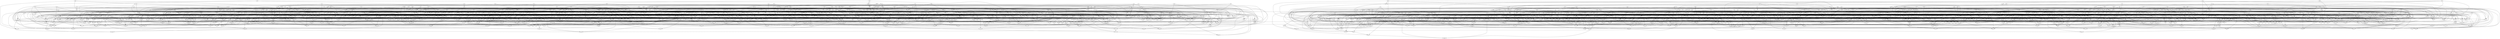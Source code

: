 digraph G {
  hss -> xnm
  bnj -> tbv,mnb
  fvh -> flx,nxs
  pxd -> krj,zjl
  bcq -> kln,scz
  lbz -> tnj,ghr,lpp,vqq
  mpp -> bgb,xbj,vcd,lmn
  krs -> pll
  ttj -> lld,bzq
  rxm -> bvt
  spk -> rlk
  snl -> bcm,psf,rtx,fkj
  kdm -> txr
  hjg -> pxc,tdz,lvp,vxs
  kml -> lrk
  fvk -> hkb,tbl,stv,lfr,fpn
  gvm -> mfq,vlz,ghs,ntq
  xcf -> qzt,ghp,psf
  mbl -> qsf,tvq
  sfv -> fxt,ssk
  nmv -> csv,dpx,bkx,xzl,jmm
  gfv -> vxr
  lkq -> qsq
  gln -> dtf,jbs
  bxq -> lvn
  zjz -> thh,rdp,zhc,fpd
  kbx -> rjx,jcv,vbg,qgv
  pxp -> kvk,ffz,gzm
  dqx -> rhr,xln,jxn
  qbl -> tbv
  jgz -> mbn,nrq,csq
  qbz -> vkc
  psz -> lzd,nzb
  qlm -> dvf
  rdp -> qzt
  vxd -> vdr,ghr,hcs,trh,tth,rsq
  dnh -> mjg,jfr,knm,fsb
  thn -> bgq,vnv,zlt
  gtx -> vnv
  lpl -> fvr,vbq
  lrk -> vcp
  rlm -> hxq,pbm
  lfl -> lvn,ttd
  hdc -> krk
  hgl -> vdj,blr,smk
  fdb -> pgr,jld,mcd,ffz
  kms -> sxs,zdc,pnh,pkn
  htn -> gkk,pdm,mqt
  szg -> xtz
  ztb -> tqj,djk,fdh,dhq
  kzb -> vnl,rjt,czm,gcm
  ddl -> rtn,hts,phr,pqb,zdv,tbq,jsj
  cdf -> vqm,lgk,dmj
  cvq -> pcv
  dhq -> tzx,kjt,thn
  bmc -> gpj
  mpr -> snr,mtm
  mpd -> pnj,ghb,rzq,lzs
  zxv -> qzm
  dnx -> dlq
  bdb -> zgr,tfj,rtn,zxj
  xqd -> lzd,djl,npz,dmr,njl,xxl
  stv -> bnj
  ktd -> bjg,mqz,lmf,xmg
  qks -> sbv,lvb,vkg,tvq
  hlx -> rvf,spk,rtk
  xkq -> cvq
  dnk -> zcn,vxc,xcl,htn
  zzq -> xxm
  dft -> pvr
  xvz -> ppt,lsg,sml,blr,sdt
  crq -> kkx,cgr,ntn,lft,rhr,krp
  hjq -> zxs,xtp
  drd -> vdh,kxb,kxz,hgj
  bfx -> nrk,prv
  xpb -> mds,gkk,xcl
  nrb -> nxj,xkk
  rzt -> qfl,xqc,zcn
  pdt -> zjl,rkz,sbh,nxm,vzj,vcp
  cxx -> mrh,rzq,mfd,vpr
  nqt -> vxc,sxs,lsk,jzh
  mzd -> jcm,rmx,jvd,kjr,bvg,jvl
  nsv -> nkx,cqk,jdf
  rkc -> bhr,gbr
  hkh -> gkt,thx,ttx,jgm
  mhf -> thd,mjs,nph,bzj
  nsl -> vhg
  drv -> lgv,cld,mhs,sjh,hlq
  qvv -> fkr,bzj,ttv,bjg,grn
  zgv -> xvm,fsp,slz,frt
  fsp -> lvp
  dxf -> vcv,rnt
  fsb -> lkx
  vmm -> znc,rqj,nhn,tbm,xzf,crv
  nxx -> gsm,xvj,dqx,lsj
  ktr -> nmz,jxx,kjt
  ckc -> bgq,lsk,cxh
  tqj -> ptl,grl
  kqr -> qgf,zbj
  tth -> gcm
  fll -> vtz
  ckl -> bpm,dps,dvn
  rrz -> fzk,mjf
  snm -> zqr,dgs,rrz
  vgm -> mrp
  xlb -> tqs,hbx,qxs
  xpg -> jzb,lmd,gfv,fvh
  gqz -> djp,tdl,nsj
  bcc -> nmk,hhz
  jxx -> hkb,dvn
  xch -> ckp,bhr,phf
  rjp -> zqq,rrz,ttx
  lbc -> jsr,cvd
  gbr -> bqq
  ccj -> mvc,sfm,rft,hzg,xtz,lpm
  ddd -> gqb
  svp -> qxj,xmg
  sbp -> fdv,ftk,cdj,npz
  rtx -> pgr,lpl,pfz,vkc,tbp
  tgc -> qsc,zsz
  xlk -> bzd
  zml -> xdk,dps,lpq
  hps -> lhb,fxs,jzm
  smn -> tnj,hgc,kln,qgv,vbq
  cls -> ssp,lpt,ftg,rxm
  dqg -> pnj,jsr,qlt,vzp
  zjv -> mvd,mjs,ksb
  pjq -> fvl,vfc
  mbn -> gjp
  mqz -> cbv
  fcf -> hsl
  ncj -> cxt,bcr,xcv,nvx
  bzt -> str,zhp,ftk,nzb
  qbn -> sfn,slz,fjl,czm
  bkm -> gtg
  sqx -> jqd,cdr,phk
  bhr -> xkk
  ktt -> pkp
  xmb -> sft,rbg,qqz,nzb,vbg
  ndv -> hdc,dgs
  ntv -> fsf,ffg,vdd,tqd
  rqm -> vms,sng
  sbx -> dfv
  prg -> qcp,hzs,fmg,qjr
  tcs -> lsk,snm,pll,zlj
  kbf -> rmg,krb,dks
  sbh -> xpk,bsx,mcq,sdj
  tcb -> hgs,nsx,fdv
  kfn -> jbs,lrr
  zmv -> qzm
  mfk -> cdh,dhq,lkq
  zdq -> qsc,rld,slz
  xfd -> dqt,hxp,cjq,rmx
  dql -> cmq
  gdv -> xxl
  tsn -> prv
  pvh -> jzk,hmj,vqm,rvx
  dmq -> hhz,rgl
  czm -> bxk
  zmn -> vtj
  pfz -> mrp,nrb,ffg
  kvr -> dcd,zvr,fcr,rhn,czd
  xxf -> gfv,phk,tjd,thb
  fbj -> psr,cqk,ncq
  fdz -> ncr,kcx,bgn
  rrk -> lpk
  fkk -> fdv,nvh,kzc
  bpp -> nzx,mhd,pvr,tfx
  kxz -> hkj,gsg,rbr
  fxt -> psr,dgs,fkp,bgq
  ltv -> pbl,zhl,zvr,xtp
  hkg -> jbc,lgt,hfq,krb
  jrc -> str,jjq,bvt
  mvd -> vdr,gdf
  skf -> bbc,xcl,jrs,ctr
  cvj -> bxm,qsf
  dtv -> jfr,vkc
  sgr -> xvj,nxl,phj
  nsh -> cbv,cxm,zsr
  dpx -> pqd,rbr
  snf -> zvc,qgv,gzq,rzn
  lfc -> gzs
  vqp -> zhc
  mhc -> hnc,czm
  djb -> mhh,gcs,mfx,zdg,pxp
  pbs -> tnc,brr,gbq
  gcd -> cdn
  cjq -> nhv,dgb,qvg
  pxc -> fhs,qgf,xdt
  nzt -> rqh
  mrz -> qpc
  nrk -> fpx,vmt
  fxs -> bzd,vnl,phx,knv
  tjq -> vgf,jbr
  jbx -> jjq,sml
  xlh -> vqp,kdj,psx,phx
  rft -> knv,fxj
  rqj -> mtm,qbz
  sbv -> bzd
  rzq -> ltv,dnx
  jlm -> vhg,zlg,ktd,zbd
  hzg -> dgb
  ljl -> lnr,fsl,nmm,xcg
  klc -> zdq,nsl
  kmh -> rtn,ncc,ntl,nsx
  phb -> vcs
  mvg -> xhx
  pbq -> jfp,kzl,tmh,jzb
  gql -> fgh,ctr,vtp,vmq
  sjh -> xbr,jbc,xnx
  vxc -> nkv,xtp,hzk,dpn
  pfs -> zcc
  cmh -> vtj,ndl,dnj,fkj
  ztt -> lgq,hgj
  tbz -> mcd,jht
  tvz -> tvv
  xsf -> lbb,bml,qlm
  vkg -> tbm,rbr,hjb
  pkp -> sdj
  ghr -> rhr,vst,zmn
  mgj -> hlm,tdl,qfl,zcn,ktr
  tdz -> pkp,kxn
  grl -> qsq,glk
  fjz -> nlt,kzl,zlt,cpn
  kpg -> sfn,fbd
  jdg -> ftk,vtc,pnc,vzb
  rzn -> vzr
  bvt -> hbm
  ljt -> kfs,vcs,xkd
  zjk -> qvs,txr,dxp
  snk -> glk,rzj,czd,xfm
  qmg -> dhz
  tqs -> sft
  kkp -> mkd,tzp,ltd,rqh,zbb,zjg
  sxk -> jnb,lfc,fzr
  plg -> xqc,lbb,hbz,sbx,mmr,nks,tlp
  qgs -> lmf,pzb,vbg,kml
  qfl -> hmx
  gdr -> psz,qgf,cdn
  ftg -> nhv,cxm
  dps -> bxq
  lfr -> xcv,ssn
  lqp -> ctt,lzm
  lgs -> rdp,dmr,hbm,zsr
  txf -> fvp,nph,crj,ntl
  qpx -> glg,qct,dzh,ttx
  bkb -> nph
  btl -> xjk,hpc,vbx,mfk,sjz
  rtk -> mbn
  bpb -> xhj,tgv,jmf,szg,bvz
  qjb -> tlp,bgr
  phr -> mtz,qsg,ztt
  qsf -> rnt
  bck -> lvp,hcs,vmx,jjq
  zrs -> fvc,lxq,bmc
  ddr -> pzx,hxn,gjp,vms
  dlq -> rtb
  txr -> tbl
  zhs -> sbc,lfc,zjk,ndk
  kfs -> qvs,xxd
  snq -> gbr,sdn
  dpn -> qcx,ctr
  tkq -> qpg,zqb,kln
  nvs -> jrs,hlx,lhs,knq,vmz
  jkl -> vxr,sdt,jzk,klr
  lrz -> pjl
  fsl -> fvp,rld,thd
  xms -> bdp,rmt
  klh -> szl,kbl,fpg,xbh
  mrn -> cfh,rmg,mtb
  pdj -> nnf,tmd,drr
  lfb -> pjp,btk
  nfr -> phj,szl,hnc
  fbn -> jgz,qlk,dhf,qlz,zzd,lbc
  lpt -> vfv,gcm,cbp
  jzm -> njl,zmp
  cfh -> flx,sbm
  hlq -> xgl,jqf,jmp,krs
  rdv -> xhd,ptl,lpq,ncj,dhx
  tlc -> jqp,nks,mdx,ngj,fzr,mfg
  rkk -> rtk,nfl,qkv,fgd,lrz
  njm -> hmx,jzk
  plx -> gpp,lzm,drd
  grv -> kkx,nbz,hnh,rdp
  pcz -> pfs,djl,jvc,tqs,xhg
  hrm -> dtg
  kzn -> hss,xpn,snx
  tjt -> mhq,ddn
  cmv -> djp,qbl
  ffl -> fxd,lrk
  gpj -> dmq,fgd
  prj -> nmt,tjt
  rfq -> xzf,xtq,svn,hbm,rtj
  fft -> nnf,zdc,pdj,ksv
  jkh -> mgh,mrh,rvt,fgh,rhq
  jqd -> gkt,zhl
  spr -> nsj,mbp
  txg -> xsz,szh,sps,ttv,tvf
  zmp -> zcc,vst
  mfp -> hnr,zlt
  dcn -> mpr,zbb,kvk
  vkx -> pxd,zpv,qsg,rtf,xds
  qnm -> tbz,lcj,sts,rjx,xzl
  nqn -> bvt,cdj
  krp -> cdn,bkx
  hxp -> pmm,xkh
  qsv -> xds
  sbf -> tjd,dmf,cms
  hvj -> rzl,gdm,bml,xlv
  grp -> xlk,drm,mfm,vhs
  znz -> dkc,nvf
  mjf -> hdz,tbv
  gkx -> kjr,phj,plp,rqj
  xxj -> rfc,xhd
  nzx -> fck,qsv,fxj,lkd
  gph -> cmv,lkq,xsr,ttn
  pbg -> rzj
  vkh -> ggb,lrr
  kxr -> kdj,npf,mtr,jvl,hgm
  klk -> scv,vtc,fnm,zxj,vmx
  qgx -> cdg,mxp,xhg,jrq
  kcv -> pmk,khg,fdc,smz
  hlh -> nxb,vnr,vzb,pjb
  kbt -> xrj,shs,vpf,brh,fzk
  lxt -> zpb,zkd,pvk
  vmx -> gcm,lkx
  cqh -> snj,jfp,xlv,gks
  jqk -> slz
  lpm -> qmg,hgm
  nqb -> vsb,bsp,dvf,jxm
  xhd -> ttd,smk
  sfn -> szr
  xkd -> ckd,vcj
  dmr -> tvv
  jfc -> ztx,jsh,rsh
  qhz -> vcs
  jfk -> tzp,gsg,fdv,grn
  dhh -> tpj
  vmq -> xsf,dvx,xhz,hdc
  mfd -> vpr,mkh
  cjr -> dcv,kmx,gkj,lvz
  klm -> pdt,zqb,tth,zbc
  lsv -> nvx,prt,hss
  lpq -> zxx
  csq -> qpc,krk
  jrs -> qfr
  jld -> hnb,rpc
  xgs -> dmf,rrp,bfj
  pns -> djp,zml,jkl,qrf
  xrz -> zpm,xcv,qph
  bml -> qtj
  jbt -> kxv,rth,mfl,xll
  dpf -> mtl,xxk,ktd,pbk,mxl
  xxl -> thd
  nvd -> pfv,mjs
  zzd -> zsj,zpm
  hnb -> rhr
  kbq -> nfv,ggd,vlc,xtp
  jvl -> mlq
  zrx -> hgm
  kmp -> qsg,npf,bkd,ttz
  gcf -> pgr,sbv,pjb,nzt
  qxj -> vzr
  zbd -> tfr
  zlx -> tfr,rtj,gsm,vzj,kjr
  cxm -> jbx
  pkn -> clv,lfl,pnj
  gkt -> rhq
  jtz -> pht,qjl,dkd
  qrc -> fzj
  knv -> cjj,tvq
  tfj -> snq,nxb,lng,ttb
  cxp -> fzm,lmm,tqh,fdz,ngj,thz
  lfn -> zlt,sqx,dfv
  pfv -> pgk,ksz
  zrv -> svn,nhv,xvj
  dfp -> tqh,gqz,ggb
  fvl -> prv,qln
  lzh -> grp,nmm,vhs,lxt,dtg
  jtr -> nrt,vkg,gxm
  krb -> mgh,bsp
  ptl -> rtb
  phx -> vst
  zqr -> qlz,skk,scg
  jgm -> pjg,fhl,bcr
  ndz -> xds,lrk,jrc
  mtk -> mds,pdr,vmz
  hgq -> sjb,fvc,fqd,nmk,ggg
  dkf -> cdb,prx,tjd
  brx -> nrq,lsl,fvh,krs
  qsd -> tfr,tcf
  pbk -> tqs,htx
  fsf -> vcp,crv,bkb,pdd,tbp,rpc
  hfr -> spg,xbr,tlp,fzk,dfv
  jrf -> gft,hmj,vqn
  vrg -> jpd,tdz
  drr -> vfg,pvf
  cvn -> str,zmv
  gzf -> zrx
  skr -> xdk,jrs,jqd,hgl
  cnz -> tdm,cdb,krk,nvg
  zmj -> ksv,rmd,pmk,pbl
  hcc -> bcr,bvh,klr,jxg
  jmp -> lfb,fzf
  bsd -> xrf,cvq,rzj,fmm
  dhg -> nkx,lzs,mqt,qrc
  zxs -> hnn,cmq
  fbt -> hnn,nrd
  mbp -> rzt,fmh,drr
  gxm -> ttb,tvz,bjg
  tdr -> nxl,vcv,jjq
  dcj -> pmk,btk
  ttv -> thq,sdn
  shg -> sdn,rzn,dkg,lpk
  rjd -> tgq,tpj,jqk,fsb
  ggc -> ljt,tqj,lgt,dpl
  khm -> cvx,dvj,jfc,qlm
  lkd -> qzv,xln
  vnr -> snr,dft,ccg,pjb
  ggg -> mpx,nnz
  fdv -> vsg
  dbn -> gft,zrs,glg,pfm,xms
  mtm -> vcp
  hxd -> lgj,jnb,xss
  sgq -> rbg,zsr,ftk
  nkx -> fzj
  hpc -> qrd,gkk
  gmg -> pll,xnm,prx
  bmz -> dzh,xss,kfs
  lrq -> qmg,bcq,crf,dpg
  cmj -> phb,qln,nrd,blr,pcv
  nhr -> jfg,kcx,xbr
  plb -> rvf,mdx,zkz,ddj,mkx
  gvd -> vsm
  fpd -> klf
  zsz -> jcb
  spg -> xll
  dqm -> jbr,mrz
  mpn -> zrx,gtg,phj
  gmp -> qbz
  lcj -> rkz,ktt,sdj
  vmg -> nbm,dks,mts
  qlt -> mrz,tqh,thb
  vxm -> rkz,rsq,tgq,xlh,xhj
  jrq -> cxd
  jbr -> ngj
  ljj -> qhj,gxs,jqd,cmb
  qfr -> tsx
  dvm -> htk,qtj,dbq
  hjt -> bkm,qzm
  ftr -> vng,sgq,zlx,cgr
  vbs -> qfr,dps,dmj
  szl -> rfz
  vqj -> lhj,szh,jxg,bmz
  mcq -> mrp,hts
  nxb -> bmd,fpz
  vpv -> lxv,mhc,pxp,btj
  ktv -> ppb,sxk,ttj,lvz,vbx
  ghp -> dhh
  znc -> hgc,tfx,kml
  cpj -> ttz,cgr,rld
  gzp -> jqp,nmk,pbl
  qkp -> zpm
  vkf -> hjb,vcd,jcb,bgb
  xsr -> dcd
  mpv -> gvf,pbs,vsg
  hmj -> nvx,xzn
  bds -> rqv,zcc,xdt
  mxf -> vxr,fhl,sph,xgs
  hzf -> tlp,stv
  snx -> sng
  pnh -> tbl,ndk,pbg
  cnr -> znz,jvc,rft,scz,pmm,sts
  rgb -> lqp,tnc,rpc,hnh,bcm
  tnc -> zcc,zrx
  kcx -> sbm,dlq,rrp
  ntl -> nxj,lgq
  tdm -> bzq,hzf,ddm,qzh
  tqd -> qpg,sft
  cmb -> xrh,lfl,hlg,bgf
  pdd -> slv,cxd
  mrt -> bsx,zzq,lzm
  xrg -> nxj,qnq
  hlc -> fxh,xll,bsp,gkt,qcx
  csv -> xpq,vqp,gmp,nhn
  mnb -> fzf
  rvz -> kfj,cms,bjx,nkx
  pks -> zsr,pgr,nvh,qsv
  pcv -> gzs
  tbx -> npz,cvj,mrt,ksb,qsd,dqx
  gdm -> dnm,rvf
  vmz -> rdz
  gcs -> fpz,jgp,hgj
  nxt -> rlk,ndk,qbl,dhf
  xxd -> xpn
  vbr -> nqh,rmg,dbq
  kst -> hbx,xqx,vcd
  jnk -> czk,mrh,fll,rtb,mdx,mtb
  jhf -> vzr
  nns -> zhl,hqg
  sln -> qjs,mhz,dqm,lxq,rtb
  ckh -> prx,hpt,fpn
  gmh -> mvd,dkc,ltd,rhj,fvr,qfm
  xzh -> bdp,jng,nnz,rhn,vlc
  rsq -> ttb,cjk
  cjk -> hts,pvr
  zjh -> dpl
  qxs -> slz,tfx,xts
  vvj -> sds,bmh,ggg,mpx
  pdc -> kjr,qqz,fvr,gdf
  fmg -> jnh,tjt,sbc
  dvf -> pll
  bsk -> lvt,sbx,lrt,hlg
  drm -> ccj,gbq
  lgj -> nvg,rth,gkk,ndk
  xhg -> mhc,gzq
  knq -> zzd
  rzx -> pbl,sml
  mfb -> xvj,sps,kdj,srg
  zfm -> vgf,xnm,fmh
  tsx -> bgn,jxg
  kcl -> smk,nkx
  qlk -> qtj,qss,qhz
  trt -> tvv,fpd,hlh,pqb
  dqh -> cxr,dpx,nvn,klz
  bcl -> vpz,xrj,spg,ssn
  qrh -> nxm,ghp,nsx
  snv -> lgq,thq,tvz
  kjc -> gzf,dxf,zmv,gbq
  tgf -> pdm,bcr,zlj,tsf
  srg -> rqv,phj
  lvb -> hjb,fbd
  pjn -> xxj,qnx,stv,gpj,vsm
  vmt -> fzr,xsr
  fnb -> phk,xhm,mhz,bcc
  rmx -> qnq,ccg
  ksv -> dkf
  thd -> jrq
  fvd -> cbp,htx,dqf,ddl
  pzb -> phx,mcq
  ddn -> xhz,vtn
  jks -> bxq,ddm,lvq,kdm,fvc,rgl
  xpq -> ktd,mbl,pbk
  vzq -> znc,vrg,slv
  csh -> tbs,klf,pkp
  ssk -> kzn,xss
  gft -> ddj,jfg
  hpt -> qnv,qph
  rmd -> bgr,lld,hnk,zdd
  ppc -> cxr,tzp,rkc
  skh -> nnn,zjv,dcn,drk,ktt,flc,mjs
  mhq -> flx
  mgh -> fzj
  nsj -> nmz
  sph -> zfm,rhq,phq
  qqz -> cvj,snv,hrm,hps
  mhk -> bkx,zpv,rgc
  hcd -> zzq,jcb
  xmg -> kxn
  mdx -> gjp
  gzq -> vxs,cjg
  gvf -> psx,ppc,szg,cdn
  dpg -> crv,lmn
  nfl -> hlm,xll
  dnp -> dmj,sjb,mkx
  xhq -> fkj,dft,pdx,zkd
  cxt -> dvf,ckd
  sxf -> nbm,xfm
  sgt -> mts,mqt,cmq,rkl
  gqb -> qpg,tbm
  szr -> xhf,rfz
  dqz -> lsv,xzn,vmt,gmg
  pvf -> dtf,qvs,nsj
  prl -> qck,fgd,mds
  kzc -> pkp,cbv
  mzc -> tpj,fpd,lpt
  mvm -> hhz,qss
  rjt -> mkd,hzg,rrk
  dzg -> gzs,zkz,fhv
  jzn -> fjf
  bfj -> cmq,lsg,gvd
  fkp -> phb,qkp
  htl -> slv
  jkg -> kvk,lkx,ntq,lnr
  xrh -> bmc
  klf -> lzd,hgm
  zdc -> lkk,dpl,mnc
  glj -> tsx,sbm
  rtj -> tth,prd
  sts -> ftg
  gxs -> fhl,zzd,zdd
  qdd -> phb
  zzt -> lpm,ghs,dgb,phj
  fkj -> lzf
  fvp -> vzb,qld,ngh
  xgl -> sds
  xlv -> xrj,fpx
  cdh -> mnh,hpz,kdn,zjh
  stn -> qhz,dvx,ttx,xgl,xkq
  rlk -> glk
  dzx -> mhs,cqk,ssn,dgs
  nhn -> fpz,nfd
  jcm -> cdz,plp,trh,dqf
  ttx -> dpn,gvd
  xtr -> pnc,tmg,vzn,mtt
  fdh -> qct,vqn,mvg
  fxd -> dhh
  cgq -> qct,mqt,zpm
  dcv -> bgf,rtb
  thb -> dql
  xhj -> fxj,kqr
  zms -> dqt,rgc,hgc,vrg,mxt,zgz
  mrr -> sqx,qkp,fjf
  vsb -> lvt,kjt,mpx
  nfv -> xpb,ttd,dcv
  mhs -> hlm,qfq
  sdh -> tvz,fkk,xqx,zpb,vcv,rld
  zql -> hcd,lrv,pvr,mhc
  rcr -> ssn,dxp,nnf
  lhs -> jsh
  bvz -> nrt
  zkv -> jbc,qjb,cvx,lvn,xkq
  jpd -> zbj
  tbs -> jgp,mdf,htl,lzf
  zqj -> fdb,zbd,ppc,tqd,lnr
  ktc -> sdt,lld
  dhz -> lgq,hnc
  hdd -> jxg
  mtt -> tpj,ttz,nvn
  llf -> xrg,fnx
  kzv -> gkk
  psx -> sfm,krj,ksz
  mtz -> xcg
  slz -> qld
  hbz -> cvd,cms,dks,mnb
  ksb -> str,ddd
  bxm -> mpr,nbc,mcd,ndb
  ngl -> cdn,ndb,vsg
  lnr -> slv
  nxs -> hnn,tmh
  sbt -> qck,vmz,phb,lkk
  nlt -> ggd,prx,mfg
  kdp -> skk
  nkv -> tmd
  lzx -> mfp,xfm
  sbc -> pnj,hlm
  lft -> xln,jht,rbk
  pqb -> xtz,scv
  xsz -> kzb,jcb,vkz
  nnz -> zvr,glj
  qfm -> rxm,zmv
  pmm -> jrq
  qhv -> hrm,bbv,llf
  tnk -> scg,jqq,zml,tkj
  mfg -> zxx
  dnn -> kqh,zpv,gpp,tbq,cbp
  dqt -> cxr,ngl
  fkh -> vsb,xhx,mrr,ssk,xhm
  nsx -> vbg
  zjn -> dfv,rhn,qfr
  xrf -> nns,nxs,clv
  nvf -> qnq
  gvc -> nvf,fpp,zkd,qsv
  nrr -> jmz,tkq,zxj,lrg,ssv
  cxr -> rbg
  trv -> kbl,bvz
  kzl -> pjq,ncr
  ngf -> lrt,rqq,mrz,bff
  cqv -> thz,lzx,cvx
  rkz -> dft
  tgm -> fgh
  zgz -> mqz,vcd,vqp,bqq
  qbd -> ndm,sgr,lzf,tkq
  bzj -> vdh,qsv,ghz,bbv
  bjx -> fzm,dmq,zjh
  ppb -> dvj,rqq,fpn,fqd
  rkl -> lgk,dfv
  nvg -> qdd
  gsm -> mtz
  flc -> xds,zhp,qhf
  pjg -> kdm,dvj,rqm,fbt
  jfb -> kqr,xvm
  krj -> rrk,rbr,zmn
  zsr -> zjl
  jnb -> hpd
  fjq -> hmq,hzf,xpn
  zlg -> rzn,bsx
  rtn -> qjl
  knm -> bjg,bkm
  crf -> knm,zpb,bkb
  jqj -> zhp,vfv,xpk,lng
  ndx -> ztt,jtz,mzc,jtr,mdh
  mbv -> dkd,hjt,dnj,brr,hcd
  pxm -> ggb,mkx,bmz,prv
  vpt -> mjd,cbp,cpj,bgb,gsm
  fqd -> qrc
  vfg -> jnb,dmq
  crj -> jxv,ffg,rbk
  bgf -> sds
  fbd -> pkp
  sgp -> jqk,mtm,lvp,rnv
  vsp -> ctt,gzm,xnl,zbb
  tjd -> rhq
  qqv -> rnx,fzf,qfq,rcr
  fcr -> vtz
  sjd -> mfb,ttb,pgr
  cqk -> njm,zzd
  bgb -> pdd
  vlc -> gln
  ndm -> fbd,mfm,klz
  jgp -> bgb,gdf,hjb
  xhf -> qnq
  qpc -> phk
  pht -> pmm,ntr,drd,tbq,gqb
  kfj -> qpc
  nnn -> nxm,qsc,zbd
  fpg -> ktz,gzf,pmm
  gkq -> spk,bfx,plf
  lhj -> qlz,lbc,xpn
  kdl -> dgb,rnt
  vgc -> bxk,sjd,hgm,vzq
  qll -> bcq,fck,cdj
  vpf -> ktc,tdq,sxs
  jlr -> gkh,knk,hnn,cdh
  sls -> kjr,hjb
  fxj -> vxs,nxl
  trs -> cgf,jbt,vgn,dvx
  ncc -> mbl,hnb
  dtc -> scv,vmx,ktz,lrg
  ndb -> qxj
  zdv -> bvt
  gbs -> xxj,rcf,lpq,prj
  zlj -> zpm
  jzf -> nzt,lvp,cdn,xds
  rzd -> ftk,fsp,sgp,dqf,qfm
  bbc -> hhz,knq,kxv
  pjp -> jqp
  vdr -> zqb,rnt,xtz
  ssv -> bhr,hkj
  lsf -> mhq,mnc
  xnx -> ddj,ttn,xcj
  qrd -> sds,mqj,vqh
  thx -> ghf,fbj,hxd,rmt,tsf,vmg
  mdf -> qld,mck
  fpl -> rgl,krb,xgl
  vfc -> fjf,rhn,skk
  lrg -> vcv
  mhz -> htk,jzn,qtj
  nbg -> jhf,bvg,kdl,ngl,jqk
  ckd -> mvg,vxr
  qhf -> ndb,bds,vlh
  jfg -> bff
  gkj -> bcr,qfq,zhl
  qjl -> hts
  dfd -> dtf,rzj
  rhl -> kvk,zgv,mqz,tmg,hgs
  skx -> rxb,lxq,bdp,pbl,ncq,hkb
  fpx -> dvn,qfq
  kcz -> nxx,nvf,nvh,lsj
  bnp -> xhf,tpj,fhs
  tvp -> gdr,klc,mtm,hnb,vhg,rnv
  zhc -> nld,xkh
  mxm -> kqh,kzc,gmp,njl
  rcf -> btk,mfl
  nbc -> hnh
  xgb -> dvm,ckh,mnb,pvf
  kkk -> nqn,hbx,nld,djv
  zlf -> qpg,mtr,pfs,thh
  ztx -> qdd,rlk
  zjl -> qxj
  xjk -> fzk,lgk
  ckp -> vnr,gsg,tgq
  mcp -> cdr,ngj,ndv
  jxm -> bcr,sbx
  qrk -> nqn,zhb,knl,kbl
  lvq -> rzx,ghf,nrk
  dxl -> slh,vxd,ktd,dkc,jfb
  bkd -> ghp,brr
  qnv -> hxq
  plf -> dfp,txr,rsh
  zdf -> rjr,dlq,sng,lmd,jmp,rsh
  mjs -> pjb,jbx
  xhz -> qfl
  ndl -> ccj,rxm,vzj
  nmm -> jzm,hnp,ntp
  hxj -> cmq,lsk
  drk -> nrm,bbv
  mtr -> svn
  jsq -> vcq,tbv,xxd,xhx
  dhx -> bmc,hxq,jzk
  mdh -> vgm,rrk
  plp -> ffg
  mjg -> hnh,svn
  sbm -> ctr
  tkg -> dnm,lrz,dbq
  glg -> snj,kxv
  qss -> pnj,jqp
  qlz -> qhz,bgq
  nbr -> cjg,kll,tvz,lvb,fcf
  mhd -> qll,fdb,mpn
  tdq -> mqt,pbg
  fqp -> rtf,nld,pvk
  ndk -> lgk
  vdj -> mhq,fjf,kfn
  xkk -> brr,zpv
  mxt -> rfz
  lmd -> dfv
  psb -> kxb,gdv,zdq,lzm
  gkl -> xch,fsp,tcf,xdt,zdv,ntp,zpb
  jdf -> ndv,zjh,hxq,kbf
  qpj -> rfz
  kmx -> fbt,lgv,gdm,lxq
  vzp -> nhr,vxr,dlq
  frn -> cks,hpd,rsh,mmr
  jzh -> kfs,sxf,jqq,cqj
  hsl -> nld,rgc,xkh,gdv
  gzm -> szr,hnc
  sgz -> jrs,fgd,qfq,sjb,vgf
  scz -> vhg,prd
  hqg -> lvn
  bhq -> hfq,jqs
  sfm -> vxs
  pdr -> zmj,gpj,tmh
  cxh -> ddm
  rqq -> xcv,gfv
  jqr -> vcj,pvf,gdm,bcc
  kxt -> dql,vkh,dvm,rtk
  xlx -> fvl,lnn,qlk,lrr,rqm
  nqh -> hxj,grl,qfr
  fhq -> rjp,bgq,qcx,ckc,cdf
  tgv -> zmv,bqq
  cpn -> zqq,hqg,prl,vnv
  hcs -> mpv,qhv
  dvx -> nvx
  qph -> fmh,zlt,rrp
  xxm -> gmp,jsj
  jvd -> nxx,ttb
  fsd -> kdp,bnj,glj
  dhf -> tbv,mrz,sml,clv
  qjr -> vqm,xsr,zxx,sbm
  brh -> tgm,thz
  hhk -> sls,thq,vkc,hlj
  cjp -> jxm,lfn,dcj,mrz,lmd
  pbm -> lsg,ppt
  gkh -> mnc,htn,ppt,fzr
  vvn -> lkx,fnx
  sqp -> bnj,glk,qdd,bdp
  clj -> xrh,nxs,mvm,fpn
  crn -> ttn,mpx,sqp,hqg
  qjs -> dvn,nrq,czk
  mrj -> cvd,hpc,tzx,jkh
  btk -> hpd
  gcg -> zjn,hzs,qnv,hpt
  llk -> hmq,zcn,csq,dvm
  vfv -> hkj
  bvh -> zlj,sbt,kdm
  qzm -> sdj
  xct -> rzj,lld,vbx,jsh
  rmt -> zxs,bgn
  jnh -> bgn
  btr -> ntl,xxm,kbl,ctt,zbb
  jrm -> dvn,ttd,jsm,fmm
  dbz -> zhf,tdq,lnp,xcj
  hdl -> jmm,sgr,mcd,dpg
  bvb -> fzj,hmx,pbg,mtb
  rvx -> ttj,gkq,dfd
  hbm -> zqb
  jqc -> gph,lnp,xhx,dcj,vcs
  vrn -> vdh,vfv,tbz,kkx,nfr
  lmf -> fxd,mtz
  ssp -> drk,szg,fvr
  mts -> vgf,bff
  lmm -> hjq,pjl,krk
  ddt -> tdr,jfr,ghz,zdv,mhd
  cdz -> nsh,bkm,vlz
  rbk -> qsf
  xzq -> tbv,qlm,dnx,czd,ktr
  bqq -> tcf
  ktz -> cdg,xmg
  tbp -> xzf,str
  rfc -> dzg,mkh,dvm
  cvx -> bzq
  zcn -> tbl,tgm
  tvm -> sqp,fmh,xrz,vdj
  ntn -> jpd,nkf,xpk,gtg,jmz
  xgx -> rzl,tkg,nkt,spk,spr
  lpk -> cxd,mxt
  ghs -> ntq,ghp
  mxp -> nzb,zxv,htl
  nvm -> qck,rrp,jzb
  nmk -> ptl
  ntq -> cdg,vhs
  cjj -> ccg,hkj
  shs -> mvm,ckl,vkh
  zvc -> ctt,rbr,jxv
  zhf -> gvd,lbn,mrh
  pvk -> slh,plx
  lzs -> lrt,pmk
  jcb -> xxl
  zjm -> bsd,vnf,lbn,gks,ksv,vcj
  lsj -> vst
  lzf -> ntp
  pfh -> kzv,lrz,pzl,nrq,ghf
  cmq -> zsj,fcr
  qnx -> hdc,ktc,vgn,dnx
  mtl -> vhg,mfm,zck,lnr
  rxf -> kcl,cgf,zlt,hmx,hbz
  scv -> hgs,cjg,jfb,qgf
  pqc -> mqt,phk,vcs
  knk -> hdc,qvs,flx,sjz
  pzl -> nvm,fvl,lvt
  bgr -> scg
  zpz -> hvq,sft,zrv,fnx
  zgr -> xlk,lpm,qsv
  skv -> pqc,rdz,jsm,ksj
  fmm -> xss
  nrq -> dtf,rvt
  hzk -> ckd,hfq,rzx,ggd,lvz
  zff -> thb,hlc,lld,cqv
  tbc -> rlm,lfr,xhx
  dtg -> xcg
  tvf -> flc,tbm,cgr
  prt -> kdp,dvn
  psr -> jxx,dmj
  bpd -> kzv,ztx
  kll -> vbq,gdf
  rqh -> bmd
  tbq -> cjj
  zhb -> gcd,vxr,vzj
  lnn -> mkx,vmz,sxf
  bbq -> nrm,xnl,tvv,vxs
  rjr -> gzp,dks,ksv
  ncr -> qrc
  mfq -> svp,thd,pfs
  phq -> lrt,xzh,pnb
  lxv -> gbr,sfm,lpp
  vcx -> hdd,xpn,lkq,dhf
  smj -> lkx,szl,htl,dhz
  jxn -> nxj,kxn
  mhx -> tsn,ktn,nrd,mfg
  tsf -> vtn,qrc
  jrz -> nfd,znz,rnv,fxd
  xbj -> xnl,tfx
  kxb -> lkx
  nbz -> bmd,nrb,cdg
  bhd -> xzf,xtz,nsl,hnc
  vgn -> gdm,qjb
  cdj -> vnl,hnp
  nxl -> zxj
  nrd -> mkh
  nvh -> gdv,fnx
  pfm -> zxx,pjp,czd
  nks -> pjp,ddn
  pnb -> kfn,gqm
  vpz -> gtx,nkv,dqm
  ncq -> jfg,nmk
  jfp -> lpq,bzq
  jxv -> bnp,mlq
  htf -> ntr,hxp,tgc,npz
  pqd -> nsl
  bzd -> rnt
  blj -> trv,mcd,jvd,sts,ndm,kxn
  lkk -> kdp,lpq,phk
  rmg -> qss,gzs
  thz -> pnj
  ktn -> vlc,tmd,vtz,xhz
  kzr -> xfm,rcr,lgk,gqz
  qzh -> rxb
  jjn -> dzh,zlj,vfg,fdc
  vlh -> crv,nrt,pgk
  sjb -> sxf
  hnp -> gbq
  kmq -> fgh,nmz,qln,fbn
  czk -> dhf
  nmt -> czk
  zdp -> qnx,fhq,krk,dvx
  nvn -> rbk,vtc
  jmv -> qgv,sps,fcf,zck
  mdl -> ghz,kll,mpn,phr
  mvc -> qsc,tfx,ksz
  rxb -> lfc,mgh
  jmf -> mbl,tpj,psz
  lrv -> bbv,lqp,qpj
  jzk -> dmq
  smz -> nbm,qnv,fll
  dgs -> tsn
  mfl -> hpd,cqj,lfb,tmd
  vpn -> hjt,vzb,ffg
  klr -> gtx,cms
  xqx -> vbq,rkc
  kqh -> bcm,lrg
  htx -> rbg,fsb
  zbj -> qld
  vzn -> xpk,mrp,trh
  qhj -> vsm,rmt
  xbh -> lgq,gdf
  qgf -> lhb
  vbx -> fzm
  fsk -> bpd,jnh,lkq,ghf
  dzh -> qkp,mfd
  jcv -> xkk,rfz,bbv
  vqn -> vpr,ppt,lkq
  hnr -> kfn,hjq,pjl
  hgj -> fhs,mxt,dtv
  lng -> gcd,phr,hgm
  vqq -> zdq,bvg,tmg
  jjk -> svp,pqd,kjr,ljl
  frt -> zhc,kxb
  hbk -> hlx,qzh,lrr
  gpp -> mhc,zdv,qbz
  qcx -> bzq
  dgn -> jzn,djp,lvt,cxh
  hvq -> sps,rzn
  fpr -> gln,bhq,sjz,xrh,gfv,mtb
  xkh -> xln,bkb
  rth -> cdr,rvt
  mjd -> bzd,ntq,fqp
  ddj -> xzn
  hxr -> djk,cxh,ghb,cdr
  vtp -> hkb,rvf,hhz
  tfr -> qvg,prd
  qmm -> mrn,brh,jqq,mcp,cvd
  ftk -> ttz,hrm
  fjl -> cvn,nld,thq
  xzl -> fck,rqv,klc
  rdz -> rtb,dxp
  qzv -> zsz,tvq,xvj
  mmr -> dmf,mrh
  tqf -> pcv,qsq,mjf,kfj,khg
  tkj -> vsb,jbr,dvx
  ltd -> slh,tcf
  cgx -> mtb,tdl,xnx,nkv
  dvd -> smk,sfv,fgd
  thh -> drd,nbr
  mfm -> njl
  xvx -> zbc,ndz,nhv,mtr
  lvz -> xdk
  tnh -> rjp,cdb,vnv,ckd,mfl
  rjx -> mtr,gzf,klz
  dbf -> sdt,lsf,mhq,sbf
  vtz -> tqh
  xdk -> jbs
  cld -> sxf,lgv,vsm,jbr
  fdc -> snx,tsf
  bpm -> qkv,dvj,ghb
  qck -> xss
  cdg -> gqb
  kfm -> qsc,qxs,sls,dmr
  lgt -> knq,fbt,jqd
  ggb -> jzb
  djv -> nvd,qpj,hnp,sft
  xmh -> gcd,hck,dtg,zlg
  vng -> tbm,nfd,knv
  lmn -> pvr
  xcl -> jfg,tjq
  hlg -> pnb,vkh
  vpr -> xzn
  lpp -> xcg,kxb
  dbq -> fgh
  jsr -> cmq,nnf,bgf,rvt,htk
  btj -> pqd,vpn,tth
  rbd -> gqz,dmf,qbl,cpn
  tdl -> prt
  vcj -> dpl
  hxn -> lzx,lrt,mvg,zsj,fjq
  mfx -> qnq,lhb,qpj
  pgk -> zkd
  nkt -> qbl,lld,fdz
  tbt -> pzb,nqn,nzt,vgm,kkx
  lbn -> nmt,lsf
  zjg -> zbb,htf,ckp
  ksz -> sdn
  jsh -> vtz
  ngh -> nrm,ntp,vlh,ccg
  nfd -> jht
  mck -> nrm,cxm,srg
  hlj -> vsg,nrm,prd
  mqg -> vtj,zbc,klz,qvg
  xcj -> hxj,qkv,rkl,rlm
  xtq -> tgq,mvc,bvg
  jqq -> hdd
  cms -> vms,mbn
  mhh -> vtc,vzr,rpc
  xts -> jxn,cjk,jht,tmg
  jlq -> xbh,fpz,rgc,kpg,dxf
  hpz -> hnn,fmm,qct
  jkv -> mnh,bfx,jrf,djp
  rql -> vbs,fxh,xkd,nns,lsg
  zqq -> jbc,pnj
  cdb -> rgl
  zkz -> jxg,hkb,fzf
  clv -> vnv
  bmh -> mkh,cms
  jqs -> tsn,vqh,ddn
  nqr -> bsp,cxt,txr,spr,vtn
  vjq -> slh,pfv,zhp,rlz
  cgf -> khg,zvr,jng
  vdd -> fck
  lxq -> vqh
  jvc -> qpg,jbx,jmz,xrg
  pzx -> pjq,dql,jbr
  jmz -> tbq
  dvj -> vsm,lhs
  szh -> vdh,hts,mdh
  cqj -> ddm,prt
  djl -> sdn,bkx
  vhs -> qzm
  sbs -> xtq,xbj,lkd
  jqf -> kxv,krs,prj
  qgv -> mjg,zmn,tbp
  pdm -> fmm,mds
  prv -> scg
  vbm -> zsr,ntl,xds,qsv
  lbb -> dvf,gks
  gtg -> gsg
  bgg -> hzg,dqf,xnl,tdr
  bbz -> hnh,ssv,jpd,mtm
  xvm -> nsx
  tzp -> cbv
  zkl -> ndk,xxd,qrf,vtn
  dqf -> jsj,bvz
  ffz -> trv,dpx
  phf -> ffl,vvn,jpd
  zhh -> bhq,skk,jnh,mnh
  qrf -> hss,tgm
  vbq -> vtj
  kkt -> grn,xlk,ktt,fpd,qvg
  gmf -> fnx,tmg,dkc,nvd
  xmt -> mdf,txg,llf,vvn
  pqh -> zcn,fhv,hcc,sfv
  psf -> xdt,rnv
  fcm -> mhk,hck,mlq,mxp,sfn
  bpr -> ghz,bsx,tzp,knv
  hmq -> fzm,jzk
  fff -> gzq,trh,xcf,pxd,grn
  snj -> qrf,xkq
  mnc -> dnm
  hzs -> nmz,qln
  msr -> tlc,bmh,nhr,rcf,khg
  nxm -> lmn
  cjg -> vcp
  ctt -> rqv
  bcm -> btj,lhb
  jmm -> dxf,fcf
  bff -> sml
  dxp -> cks
  tzx -> njm,spg
  dhv -> fbt,xjk,cks
  ntr -> lsj,nbc,zsz
  bdp -> cfh,scg
  vlz -> rbg
  tnj -> tgv,qsg,dkd,xlb,ddd,zkd,kpg
  zlc -> mfp,lsl,dnp,bml
  knl -> kst,zbj,vkz
  fkr -> szr,tbs,sbs
  ncd -> mtk,nfl,vbr,pdr
  vdp -> jxv,zxv,xcg,mhc
  jmj -> xnm,nmt,hlx,dvd
  vtn -> kfj
  gqm -> zdd,jrs,qkp
  zdg -> nbc,vlz
  mxl -> psb,snr,qsd
  sps -> qbz
  dkg -> mrp,nvf,xhf,bkd
  mqj -> mnb,sng,ncr
  pdx -> vgm,lpl,jfr
  xqc -> zdd
  klg -> nmz,hpt,pbm,phq,qzh,dfd
  rnx -> blr,sjz,prx
  ghb -> pqc
  rzl -> gmg,dhv
  rrg -> zdg,jhf,jsj,bsx
  rhj -> bmd,szr,kln
  czd -> snx
  jng -> gpj,jqp
  snc -> mcp,fsd,hnk,mnc
  rtf -> mlq,ffl
  vbb -> bpd,kcl,hbk,zfm
  hnk -> kfs,qpc
  vqh -> xzn
  pnc -> vnl,krp,thq
  cxd -> nph
  xxk -> tcb,bxk,sdj
  vhl -> lgv,fkp,nrk,nsv,cjr
  hgc -> psz,ztt
  zck -> nrt,plp
  xhm -> fvc,qsq
  fpp -> prd,jhf,hbx
  fhv -> bxq,tmh
  dnj -> zzq,qjl,mck,kpg
  qzt -> sbv,zbc,snr,rtn
  hlm -> tjq
  fxh -> cvd,pjp
  rlz -> kml,cxr,gmf
  hfq -> xzn,gjp
  npf -> jcv,vkz
  zvk -> frt,dhh,fhs,qrh
  kdj -> qxs
  lnp -> bgr,kzv,qhj,mqt,mpx
  vsg -> vkz
  djk -> mnc,fpl,fhl,mkh,ttn
  vnf -> nvg,fcr,lhs
  xbr -> zsj
  nkf -> snq,rqh,hgs
  fnm -> bxk,zxv,qgs
  dnr -> drm,dkd,ncc,pdt
  qct -> qln
  hmx -> dnm
  gxj -> sxk,cgq,jsh,rzt,gkq
  hck -> kbl,csh,rzn
  hdz -> vms,fvc,zzd
  gks -> jsm,qkv,qhz
  vcq -> lkq,sml,vqm
  sxs -> lbn,dcd,nrd,gtx
  kdn -> zfm,dps,fqd
  kpl -> tkq,hvq,sls,ddd,vdd
  qcp -> nbm,fcr,hdd,qfq
  ksj -> xqc,tbc,xlv,cvq
  prd -> zcc
  fmn -> kdl,hbx,dtv,pxc,lzd
  bjk -> cvn,vdd,qmg,xvm,jvl,zmp,tgc,jld
  dcd -> htk
  jsm -> jfp,ggd,jbs
  lsl -> kjt,xrj
  mnh -> cmv
  vlt -> pjl,jzn,xms,fll,cks
  mkd -> pdd,pgk
}